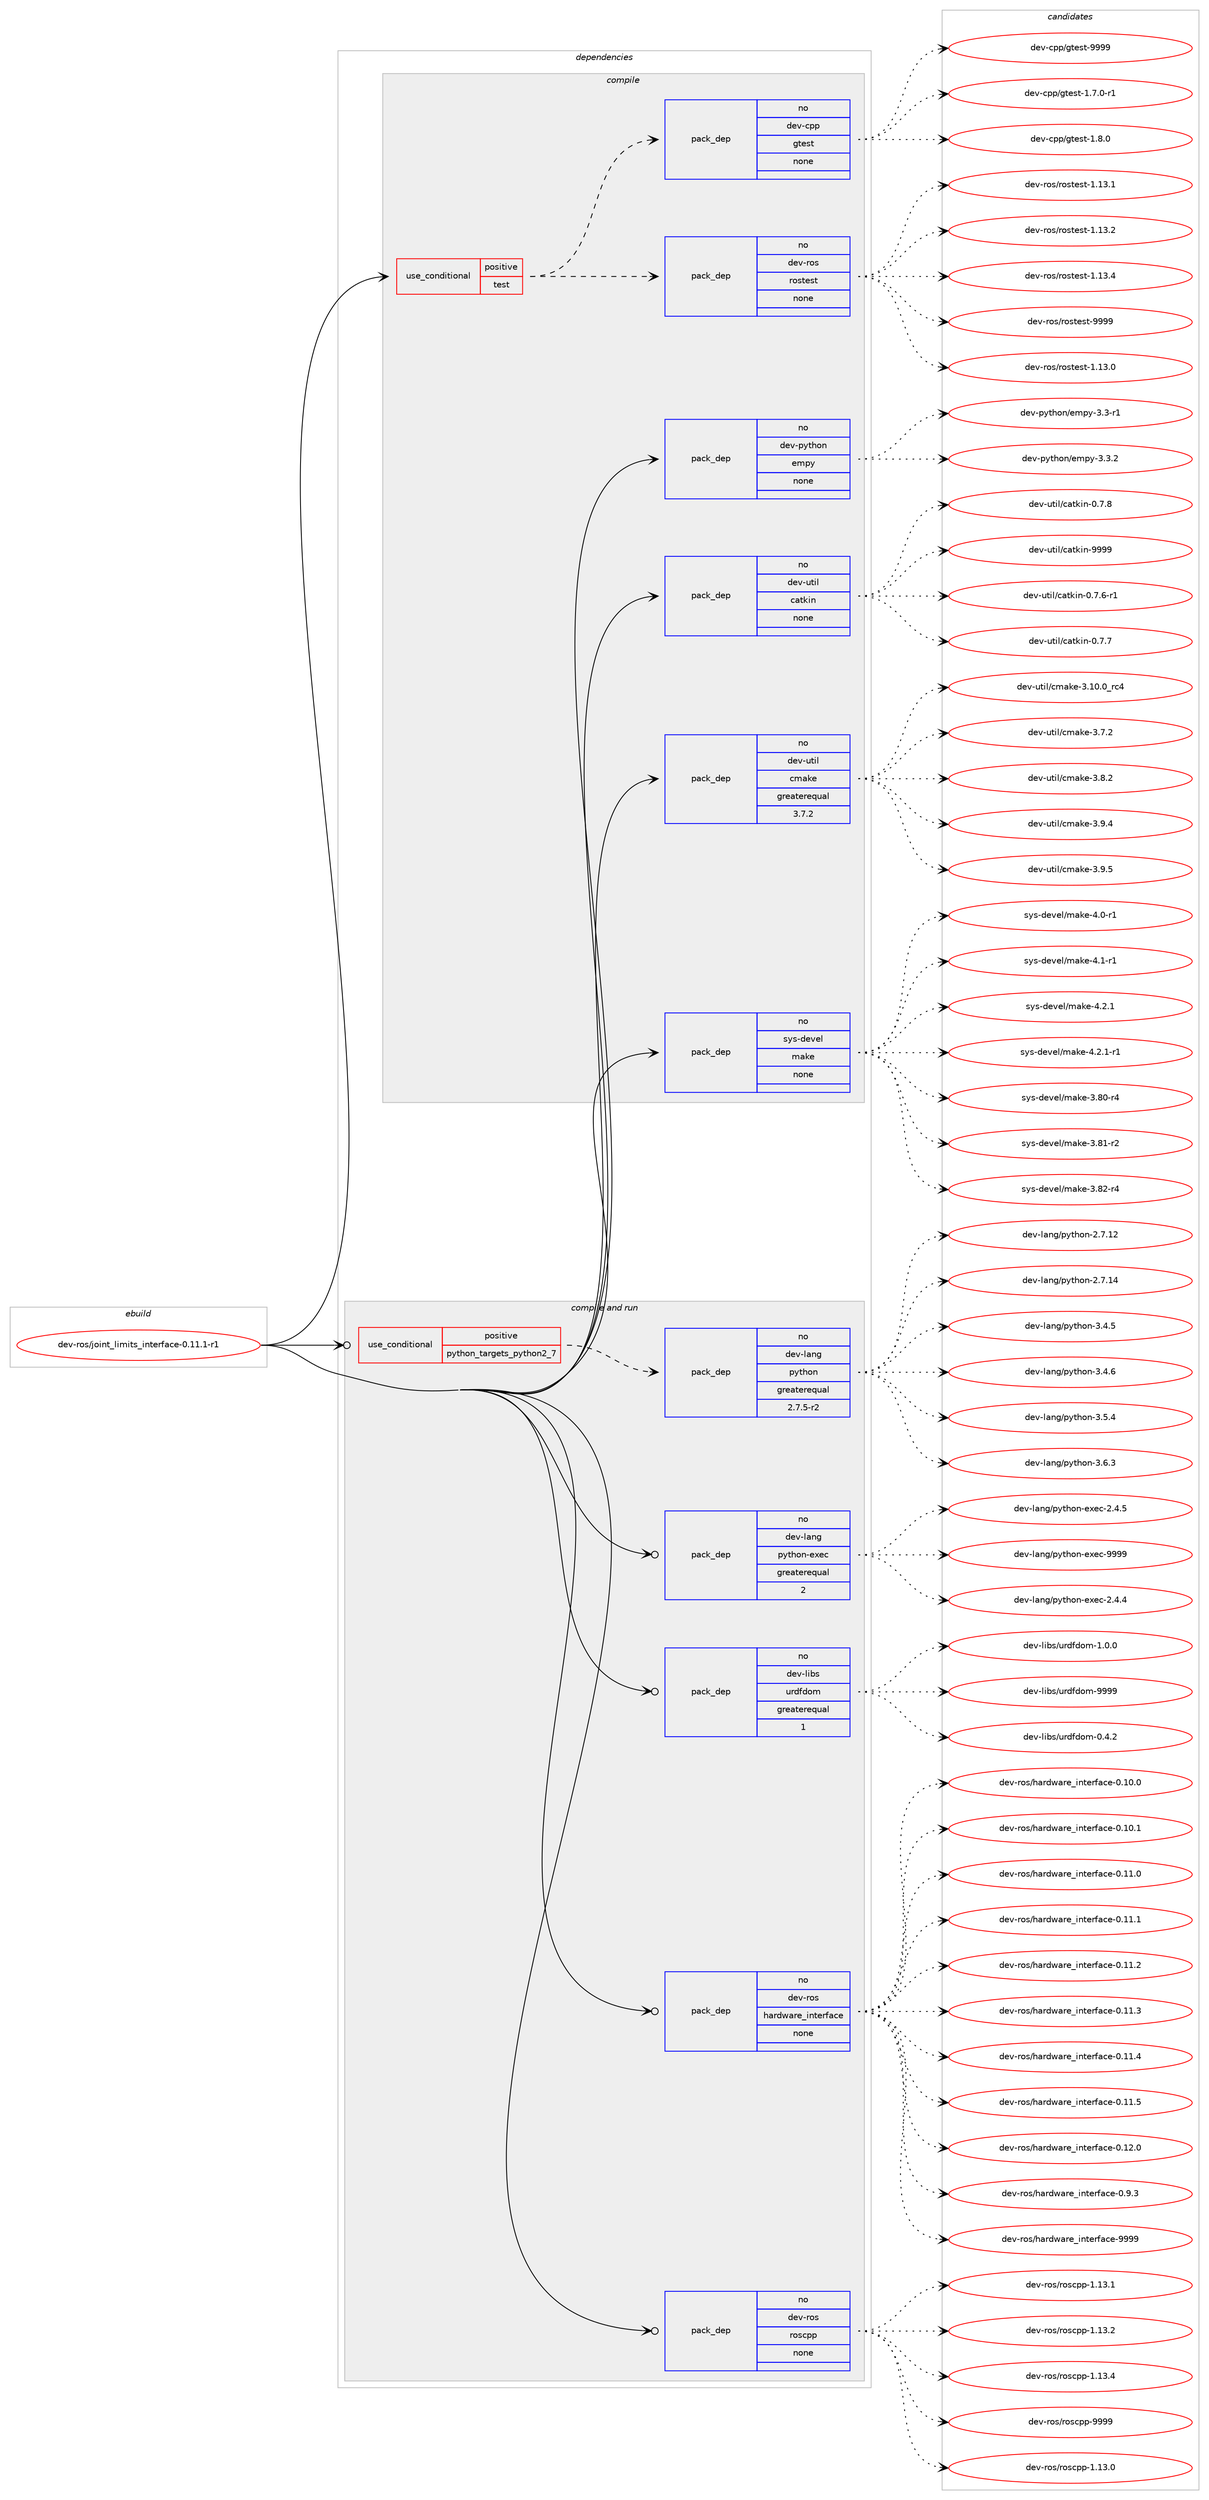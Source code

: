 digraph prolog {

# *************
# Graph options
# *************

newrank=true;
concentrate=true;
compound=true;
graph [rankdir=LR,fontname=Helvetica,fontsize=10,ranksep=1.5];#, ranksep=2.5, nodesep=0.2];
edge  [arrowhead=vee];
node  [fontname=Helvetica,fontsize=10];

# **********
# The ebuild
# **********

subgraph cluster_leftcol {
color=gray;
rank=same;
label=<<i>ebuild</i>>;
id [label="dev-ros/joint_limits_interface-0.11.1-r1", color=red, width=4, href="../dev-ros/joint_limits_interface-0.11.1-r1.svg"];
}

# ****************
# The dependencies
# ****************

subgraph cluster_midcol {
color=gray;
label=<<i>dependencies</i>>;
subgraph cluster_compile {
fillcolor="#eeeeee";
style=filled;
label=<<i>compile</i>>;
subgraph cond45578 {
dependency203241 [label=<<TABLE BORDER="0" CELLBORDER="1" CELLSPACING="0" CELLPADDING="4"><TR><TD ROWSPAN="3" CELLPADDING="10">use_conditional</TD></TR><TR><TD>positive</TD></TR><TR><TD>test</TD></TR></TABLE>>, shape=none, color=red];
subgraph pack153676 {
dependency203242 [label=<<TABLE BORDER="0" CELLBORDER="1" CELLSPACING="0" CELLPADDING="4" WIDTH="220"><TR><TD ROWSPAN="6" CELLPADDING="30">pack_dep</TD></TR><TR><TD WIDTH="110">no</TD></TR><TR><TD>dev-ros</TD></TR><TR><TD>rostest</TD></TR><TR><TD>none</TD></TR><TR><TD></TD></TR></TABLE>>, shape=none, color=blue];
}
dependency203241:e -> dependency203242:w [weight=20,style="dashed",arrowhead="vee"];
subgraph pack153677 {
dependency203243 [label=<<TABLE BORDER="0" CELLBORDER="1" CELLSPACING="0" CELLPADDING="4" WIDTH="220"><TR><TD ROWSPAN="6" CELLPADDING="30">pack_dep</TD></TR><TR><TD WIDTH="110">no</TD></TR><TR><TD>dev-cpp</TD></TR><TR><TD>gtest</TD></TR><TR><TD>none</TD></TR><TR><TD></TD></TR></TABLE>>, shape=none, color=blue];
}
dependency203241:e -> dependency203243:w [weight=20,style="dashed",arrowhead="vee"];
}
id:e -> dependency203241:w [weight=20,style="solid",arrowhead="vee"];
subgraph pack153678 {
dependency203244 [label=<<TABLE BORDER="0" CELLBORDER="1" CELLSPACING="0" CELLPADDING="4" WIDTH="220"><TR><TD ROWSPAN="6" CELLPADDING="30">pack_dep</TD></TR><TR><TD WIDTH="110">no</TD></TR><TR><TD>dev-python</TD></TR><TR><TD>empy</TD></TR><TR><TD>none</TD></TR><TR><TD></TD></TR></TABLE>>, shape=none, color=blue];
}
id:e -> dependency203244:w [weight=20,style="solid",arrowhead="vee"];
subgraph pack153679 {
dependency203245 [label=<<TABLE BORDER="0" CELLBORDER="1" CELLSPACING="0" CELLPADDING="4" WIDTH="220"><TR><TD ROWSPAN="6" CELLPADDING="30">pack_dep</TD></TR><TR><TD WIDTH="110">no</TD></TR><TR><TD>dev-util</TD></TR><TR><TD>catkin</TD></TR><TR><TD>none</TD></TR><TR><TD></TD></TR></TABLE>>, shape=none, color=blue];
}
id:e -> dependency203245:w [weight=20,style="solid",arrowhead="vee"];
subgraph pack153680 {
dependency203246 [label=<<TABLE BORDER="0" CELLBORDER="1" CELLSPACING="0" CELLPADDING="4" WIDTH="220"><TR><TD ROWSPAN="6" CELLPADDING="30">pack_dep</TD></TR><TR><TD WIDTH="110">no</TD></TR><TR><TD>dev-util</TD></TR><TR><TD>cmake</TD></TR><TR><TD>greaterequal</TD></TR><TR><TD>3.7.2</TD></TR></TABLE>>, shape=none, color=blue];
}
id:e -> dependency203246:w [weight=20,style="solid",arrowhead="vee"];
subgraph pack153681 {
dependency203247 [label=<<TABLE BORDER="0" CELLBORDER="1" CELLSPACING="0" CELLPADDING="4" WIDTH="220"><TR><TD ROWSPAN="6" CELLPADDING="30">pack_dep</TD></TR><TR><TD WIDTH="110">no</TD></TR><TR><TD>sys-devel</TD></TR><TR><TD>make</TD></TR><TR><TD>none</TD></TR><TR><TD></TD></TR></TABLE>>, shape=none, color=blue];
}
id:e -> dependency203247:w [weight=20,style="solid",arrowhead="vee"];
}
subgraph cluster_compileandrun {
fillcolor="#eeeeee";
style=filled;
label=<<i>compile and run</i>>;
subgraph cond45579 {
dependency203248 [label=<<TABLE BORDER="0" CELLBORDER="1" CELLSPACING="0" CELLPADDING="4"><TR><TD ROWSPAN="3" CELLPADDING="10">use_conditional</TD></TR><TR><TD>positive</TD></TR><TR><TD>python_targets_python2_7</TD></TR></TABLE>>, shape=none, color=red];
subgraph pack153682 {
dependency203249 [label=<<TABLE BORDER="0" CELLBORDER="1" CELLSPACING="0" CELLPADDING="4" WIDTH="220"><TR><TD ROWSPAN="6" CELLPADDING="30">pack_dep</TD></TR><TR><TD WIDTH="110">no</TD></TR><TR><TD>dev-lang</TD></TR><TR><TD>python</TD></TR><TR><TD>greaterequal</TD></TR><TR><TD>2.7.5-r2</TD></TR></TABLE>>, shape=none, color=blue];
}
dependency203248:e -> dependency203249:w [weight=20,style="dashed",arrowhead="vee"];
}
id:e -> dependency203248:w [weight=20,style="solid",arrowhead="odotvee"];
subgraph pack153683 {
dependency203250 [label=<<TABLE BORDER="0" CELLBORDER="1" CELLSPACING="0" CELLPADDING="4" WIDTH="220"><TR><TD ROWSPAN="6" CELLPADDING="30">pack_dep</TD></TR><TR><TD WIDTH="110">no</TD></TR><TR><TD>dev-lang</TD></TR><TR><TD>python-exec</TD></TR><TR><TD>greaterequal</TD></TR><TR><TD>2</TD></TR></TABLE>>, shape=none, color=blue];
}
id:e -> dependency203250:w [weight=20,style="solid",arrowhead="odotvee"];
subgraph pack153684 {
dependency203251 [label=<<TABLE BORDER="0" CELLBORDER="1" CELLSPACING="0" CELLPADDING="4" WIDTH="220"><TR><TD ROWSPAN="6" CELLPADDING="30">pack_dep</TD></TR><TR><TD WIDTH="110">no</TD></TR><TR><TD>dev-libs</TD></TR><TR><TD>urdfdom</TD></TR><TR><TD>greaterequal</TD></TR><TR><TD>1</TD></TR></TABLE>>, shape=none, color=blue];
}
id:e -> dependency203251:w [weight=20,style="solid",arrowhead="odotvee"];
subgraph pack153685 {
dependency203252 [label=<<TABLE BORDER="0" CELLBORDER="1" CELLSPACING="0" CELLPADDING="4" WIDTH="220"><TR><TD ROWSPAN="6" CELLPADDING="30">pack_dep</TD></TR><TR><TD WIDTH="110">no</TD></TR><TR><TD>dev-ros</TD></TR><TR><TD>hardware_interface</TD></TR><TR><TD>none</TD></TR><TR><TD></TD></TR></TABLE>>, shape=none, color=blue];
}
id:e -> dependency203252:w [weight=20,style="solid",arrowhead="odotvee"];
subgraph pack153686 {
dependency203253 [label=<<TABLE BORDER="0" CELLBORDER="1" CELLSPACING="0" CELLPADDING="4" WIDTH="220"><TR><TD ROWSPAN="6" CELLPADDING="30">pack_dep</TD></TR><TR><TD WIDTH="110">no</TD></TR><TR><TD>dev-ros</TD></TR><TR><TD>roscpp</TD></TR><TR><TD>none</TD></TR><TR><TD></TD></TR></TABLE>>, shape=none, color=blue];
}
id:e -> dependency203253:w [weight=20,style="solid",arrowhead="odotvee"];
}
subgraph cluster_run {
fillcolor="#eeeeee";
style=filled;
label=<<i>run</i>>;
}
}

# **************
# The candidates
# **************

subgraph cluster_choices {
rank=same;
color=gray;
label=<<i>candidates</i>>;

subgraph choice153676 {
color=black;
nodesep=1;
choice100101118451141111154711411111511610111511645494649514648 [label="dev-ros/rostest-1.13.0", color=red, width=4,href="../dev-ros/rostest-1.13.0.svg"];
choice100101118451141111154711411111511610111511645494649514649 [label="dev-ros/rostest-1.13.1", color=red, width=4,href="../dev-ros/rostest-1.13.1.svg"];
choice100101118451141111154711411111511610111511645494649514650 [label="dev-ros/rostest-1.13.2", color=red, width=4,href="../dev-ros/rostest-1.13.2.svg"];
choice100101118451141111154711411111511610111511645494649514652 [label="dev-ros/rostest-1.13.4", color=red, width=4,href="../dev-ros/rostest-1.13.4.svg"];
choice10010111845114111115471141111151161011151164557575757 [label="dev-ros/rostest-9999", color=red, width=4,href="../dev-ros/rostest-9999.svg"];
dependency203242:e -> choice100101118451141111154711411111511610111511645494649514648:w [style=dotted,weight="100"];
dependency203242:e -> choice100101118451141111154711411111511610111511645494649514649:w [style=dotted,weight="100"];
dependency203242:e -> choice100101118451141111154711411111511610111511645494649514650:w [style=dotted,weight="100"];
dependency203242:e -> choice100101118451141111154711411111511610111511645494649514652:w [style=dotted,weight="100"];
dependency203242:e -> choice10010111845114111115471141111151161011151164557575757:w [style=dotted,weight="100"];
}
subgraph choice153677 {
color=black;
nodesep=1;
choice1001011184599112112471031161011151164549465546484511449 [label="dev-cpp/gtest-1.7.0-r1", color=red, width=4,href="../dev-cpp/gtest-1.7.0-r1.svg"];
choice100101118459911211247103116101115116454946564648 [label="dev-cpp/gtest-1.8.0", color=red, width=4,href="../dev-cpp/gtest-1.8.0.svg"];
choice1001011184599112112471031161011151164557575757 [label="dev-cpp/gtest-9999", color=red, width=4,href="../dev-cpp/gtest-9999.svg"];
dependency203243:e -> choice1001011184599112112471031161011151164549465546484511449:w [style=dotted,weight="100"];
dependency203243:e -> choice100101118459911211247103116101115116454946564648:w [style=dotted,weight="100"];
dependency203243:e -> choice1001011184599112112471031161011151164557575757:w [style=dotted,weight="100"];
}
subgraph choice153678 {
color=black;
nodesep=1;
choice1001011184511212111610411111047101109112121455146514511449 [label="dev-python/empy-3.3-r1", color=red, width=4,href="../dev-python/empy-3.3-r1.svg"];
choice1001011184511212111610411111047101109112121455146514650 [label="dev-python/empy-3.3.2", color=red, width=4,href="../dev-python/empy-3.3.2.svg"];
dependency203244:e -> choice1001011184511212111610411111047101109112121455146514511449:w [style=dotted,weight="100"];
dependency203244:e -> choice1001011184511212111610411111047101109112121455146514650:w [style=dotted,weight="100"];
}
subgraph choice153679 {
color=black;
nodesep=1;
choice100101118451171161051084799971161071051104548465546544511449 [label="dev-util/catkin-0.7.6-r1", color=red, width=4,href="../dev-util/catkin-0.7.6-r1.svg"];
choice10010111845117116105108479997116107105110454846554655 [label="dev-util/catkin-0.7.7", color=red, width=4,href="../dev-util/catkin-0.7.7.svg"];
choice10010111845117116105108479997116107105110454846554656 [label="dev-util/catkin-0.7.8", color=red, width=4,href="../dev-util/catkin-0.7.8.svg"];
choice100101118451171161051084799971161071051104557575757 [label="dev-util/catkin-9999", color=red, width=4,href="../dev-util/catkin-9999.svg"];
dependency203245:e -> choice100101118451171161051084799971161071051104548465546544511449:w [style=dotted,weight="100"];
dependency203245:e -> choice10010111845117116105108479997116107105110454846554655:w [style=dotted,weight="100"];
dependency203245:e -> choice10010111845117116105108479997116107105110454846554656:w [style=dotted,weight="100"];
dependency203245:e -> choice100101118451171161051084799971161071051104557575757:w [style=dotted,weight="100"];
}
subgraph choice153680 {
color=black;
nodesep=1;
choice1001011184511711610510847991099710710145514649484648951149952 [label="dev-util/cmake-3.10.0_rc4", color=red, width=4,href="../dev-util/cmake-3.10.0_rc4.svg"];
choice10010111845117116105108479910997107101455146554650 [label="dev-util/cmake-3.7.2", color=red, width=4,href="../dev-util/cmake-3.7.2.svg"];
choice10010111845117116105108479910997107101455146564650 [label="dev-util/cmake-3.8.2", color=red, width=4,href="../dev-util/cmake-3.8.2.svg"];
choice10010111845117116105108479910997107101455146574652 [label="dev-util/cmake-3.9.4", color=red, width=4,href="../dev-util/cmake-3.9.4.svg"];
choice10010111845117116105108479910997107101455146574653 [label="dev-util/cmake-3.9.5", color=red, width=4,href="../dev-util/cmake-3.9.5.svg"];
dependency203246:e -> choice1001011184511711610510847991099710710145514649484648951149952:w [style=dotted,weight="100"];
dependency203246:e -> choice10010111845117116105108479910997107101455146554650:w [style=dotted,weight="100"];
dependency203246:e -> choice10010111845117116105108479910997107101455146564650:w [style=dotted,weight="100"];
dependency203246:e -> choice10010111845117116105108479910997107101455146574652:w [style=dotted,weight="100"];
dependency203246:e -> choice10010111845117116105108479910997107101455146574653:w [style=dotted,weight="100"];
}
subgraph choice153681 {
color=black;
nodesep=1;
choice11512111545100101118101108471099710710145514656484511452 [label="sys-devel/make-3.80-r4", color=red, width=4,href="../sys-devel/make-3.80-r4.svg"];
choice11512111545100101118101108471099710710145514656494511450 [label="sys-devel/make-3.81-r2", color=red, width=4,href="../sys-devel/make-3.81-r2.svg"];
choice11512111545100101118101108471099710710145514656504511452 [label="sys-devel/make-3.82-r4", color=red, width=4,href="../sys-devel/make-3.82-r4.svg"];
choice115121115451001011181011084710997107101455246484511449 [label="sys-devel/make-4.0-r1", color=red, width=4,href="../sys-devel/make-4.0-r1.svg"];
choice115121115451001011181011084710997107101455246494511449 [label="sys-devel/make-4.1-r1", color=red, width=4,href="../sys-devel/make-4.1-r1.svg"];
choice115121115451001011181011084710997107101455246504649 [label="sys-devel/make-4.2.1", color=red, width=4,href="../sys-devel/make-4.2.1.svg"];
choice1151211154510010111810110847109971071014552465046494511449 [label="sys-devel/make-4.2.1-r1", color=red, width=4,href="../sys-devel/make-4.2.1-r1.svg"];
dependency203247:e -> choice11512111545100101118101108471099710710145514656484511452:w [style=dotted,weight="100"];
dependency203247:e -> choice11512111545100101118101108471099710710145514656494511450:w [style=dotted,weight="100"];
dependency203247:e -> choice11512111545100101118101108471099710710145514656504511452:w [style=dotted,weight="100"];
dependency203247:e -> choice115121115451001011181011084710997107101455246484511449:w [style=dotted,weight="100"];
dependency203247:e -> choice115121115451001011181011084710997107101455246494511449:w [style=dotted,weight="100"];
dependency203247:e -> choice115121115451001011181011084710997107101455246504649:w [style=dotted,weight="100"];
dependency203247:e -> choice1151211154510010111810110847109971071014552465046494511449:w [style=dotted,weight="100"];
}
subgraph choice153682 {
color=black;
nodesep=1;
choice10010111845108971101034711212111610411111045504655464950 [label="dev-lang/python-2.7.12", color=red, width=4,href="../dev-lang/python-2.7.12.svg"];
choice10010111845108971101034711212111610411111045504655464952 [label="dev-lang/python-2.7.14", color=red, width=4,href="../dev-lang/python-2.7.14.svg"];
choice100101118451089711010347112121116104111110455146524653 [label="dev-lang/python-3.4.5", color=red, width=4,href="../dev-lang/python-3.4.5.svg"];
choice100101118451089711010347112121116104111110455146524654 [label="dev-lang/python-3.4.6", color=red, width=4,href="../dev-lang/python-3.4.6.svg"];
choice100101118451089711010347112121116104111110455146534652 [label="dev-lang/python-3.5.4", color=red, width=4,href="../dev-lang/python-3.5.4.svg"];
choice100101118451089711010347112121116104111110455146544651 [label="dev-lang/python-3.6.3", color=red, width=4,href="../dev-lang/python-3.6.3.svg"];
dependency203249:e -> choice10010111845108971101034711212111610411111045504655464950:w [style=dotted,weight="100"];
dependency203249:e -> choice10010111845108971101034711212111610411111045504655464952:w [style=dotted,weight="100"];
dependency203249:e -> choice100101118451089711010347112121116104111110455146524653:w [style=dotted,weight="100"];
dependency203249:e -> choice100101118451089711010347112121116104111110455146524654:w [style=dotted,weight="100"];
dependency203249:e -> choice100101118451089711010347112121116104111110455146534652:w [style=dotted,weight="100"];
dependency203249:e -> choice100101118451089711010347112121116104111110455146544651:w [style=dotted,weight="100"];
}
subgraph choice153683 {
color=black;
nodesep=1;
choice1001011184510897110103471121211161041111104510112010199455046524652 [label="dev-lang/python-exec-2.4.4", color=red, width=4,href="../dev-lang/python-exec-2.4.4.svg"];
choice1001011184510897110103471121211161041111104510112010199455046524653 [label="dev-lang/python-exec-2.4.5", color=red, width=4,href="../dev-lang/python-exec-2.4.5.svg"];
choice10010111845108971101034711212111610411111045101120101994557575757 [label="dev-lang/python-exec-9999", color=red, width=4,href="../dev-lang/python-exec-9999.svg"];
dependency203250:e -> choice1001011184510897110103471121211161041111104510112010199455046524652:w [style=dotted,weight="100"];
dependency203250:e -> choice1001011184510897110103471121211161041111104510112010199455046524653:w [style=dotted,weight="100"];
dependency203250:e -> choice10010111845108971101034711212111610411111045101120101994557575757:w [style=dotted,weight="100"];
}
subgraph choice153684 {
color=black;
nodesep=1;
choice100101118451081059811547117114100102100111109454846524650 [label="dev-libs/urdfdom-0.4.2", color=red, width=4,href="../dev-libs/urdfdom-0.4.2.svg"];
choice100101118451081059811547117114100102100111109454946484648 [label="dev-libs/urdfdom-1.0.0", color=red, width=4,href="../dev-libs/urdfdom-1.0.0.svg"];
choice1001011184510810598115471171141001021001111094557575757 [label="dev-libs/urdfdom-9999", color=red, width=4,href="../dev-libs/urdfdom-9999.svg"];
dependency203251:e -> choice100101118451081059811547117114100102100111109454846524650:w [style=dotted,weight="100"];
dependency203251:e -> choice100101118451081059811547117114100102100111109454946484648:w [style=dotted,weight="100"];
dependency203251:e -> choice1001011184510810598115471171141001021001111094557575757:w [style=dotted,weight="100"];
}
subgraph choice153685 {
color=black;
nodesep=1;
choice1001011184511411111547104971141001199711410195105110116101114102979910145484649484648 [label="dev-ros/hardware_interface-0.10.0", color=red, width=4,href="../dev-ros/hardware_interface-0.10.0.svg"];
choice1001011184511411111547104971141001199711410195105110116101114102979910145484649484649 [label="dev-ros/hardware_interface-0.10.1", color=red, width=4,href="../dev-ros/hardware_interface-0.10.1.svg"];
choice1001011184511411111547104971141001199711410195105110116101114102979910145484649494648 [label="dev-ros/hardware_interface-0.11.0", color=red, width=4,href="../dev-ros/hardware_interface-0.11.0.svg"];
choice1001011184511411111547104971141001199711410195105110116101114102979910145484649494649 [label="dev-ros/hardware_interface-0.11.1", color=red, width=4,href="../dev-ros/hardware_interface-0.11.1.svg"];
choice1001011184511411111547104971141001199711410195105110116101114102979910145484649494650 [label="dev-ros/hardware_interface-0.11.2", color=red, width=4,href="../dev-ros/hardware_interface-0.11.2.svg"];
choice1001011184511411111547104971141001199711410195105110116101114102979910145484649494651 [label="dev-ros/hardware_interface-0.11.3", color=red, width=4,href="../dev-ros/hardware_interface-0.11.3.svg"];
choice1001011184511411111547104971141001199711410195105110116101114102979910145484649494652 [label="dev-ros/hardware_interface-0.11.4", color=red, width=4,href="../dev-ros/hardware_interface-0.11.4.svg"];
choice1001011184511411111547104971141001199711410195105110116101114102979910145484649494653 [label="dev-ros/hardware_interface-0.11.5", color=red, width=4,href="../dev-ros/hardware_interface-0.11.5.svg"];
choice1001011184511411111547104971141001199711410195105110116101114102979910145484649504648 [label="dev-ros/hardware_interface-0.12.0", color=red, width=4,href="../dev-ros/hardware_interface-0.12.0.svg"];
choice10010111845114111115471049711410011997114101951051101161011141029799101454846574651 [label="dev-ros/hardware_interface-0.9.3", color=red, width=4,href="../dev-ros/hardware_interface-0.9.3.svg"];
choice100101118451141111154710497114100119971141019510511011610111410297991014557575757 [label="dev-ros/hardware_interface-9999", color=red, width=4,href="../dev-ros/hardware_interface-9999.svg"];
dependency203252:e -> choice1001011184511411111547104971141001199711410195105110116101114102979910145484649484648:w [style=dotted,weight="100"];
dependency203252:e -> choice1001011184511411111547104971141001199711410195105110116101114102979910145484649484649:w [style=dotted,weight="100"];
dependency203252:e -> choice1001011184511411111547104971141001199711410195105110116101114102979910145484649494648:w [style=dotted,weight="100"];
dependency203252:e -> choice1001011184511411111547104971141001199711410195105110116101114102979910145484649494649:w [style=dotted,weight="100"];
dependency203252:e -> choice1001011184511411111547104971141001199711410195105110116101114102979910145484649494650:w [style=dotted,weight="100"];
dependency203252:e -> choice1001011184511411111547104971141001199711410195105110116101114102979910145484649494651:w [style=dotted,weight="100"];
dependency203252:e -> choice1001011184511411111547104971141001199711410195105110116101114102979910145484649494652:w [style=dotted,weight="100"];
dependency203252:e -> choice1001011184511411111547104971141001199711410195105110116101114102979910145484649494653:w [style=dotted,weight="100"];
dependency203252:e -> choice1001011184511411111547104971141001199711410195105110116101114102979910145484649504648:w [style=dotted,weight="100"];
dependency203252:e -> choice10010111845114111115471049711410011997114101951051101161011141029799101454846574651:w [style=dotted,weight="100"];
dependency203252:e -> choice100101118451141111154710497114100119971141019510511011610111410297991014557575757:w [style=dotted,weight="100"];
}
subgraph choice153686 {
color=black;
nodesep=1;
choice10010111845114111115471141111159911211245494649514648 [label="dev-ros/roscpp-1.13.0", color=red, width=4,href="../dev-ros/roscpp-1.13.0.svg"];
choice10010111845114111115471141111159911211245494649514649 [label="dev-ros/roscpp-1.13.1", color=red, width=4,href="../dev-ros/roscpp-1.13.1.svg"];
choice10010111845114111115471141111159911211245494649514650 [label="dev-ros/roscpp-1.13.2", color=red, width=4,href="../dev-ros/roscpp-1.13.2.svg"];
choice10010111845114111115471141111159911211245494649514652 [label="dev-ros/roscpp-1.13.4", color=red, width=4,href="../dev-ros/roscpp-1.13.4.svg"];
choice1001011184511411111547114111115991121124557575757 [label="dev-ros/roscpp-9999", color=red, width=4,href="../dev-ros/roscpp-9999.svg"];
dependency203253:e -> choice10010111845114111115471141111159911211245494649514648:w [style=dotted,weight="100"];
dependency203253:e -> choice10010111845114111115471141111159911211245494649514649:w [style=dotted,weight="100"];
dependency203253:e -> choice10010111845114111115471141111159911211245494649514650:w [style=dotted,weight="100"];
dependency203253:e -> choice10010111845114111115471141111159911211245494649514652:w [style=dotted,weight="100"];
dependency203253:e -> choice1001011184511411111547114111115991121124557575757:w [style=dotted,weight="100"];
}
}

}
